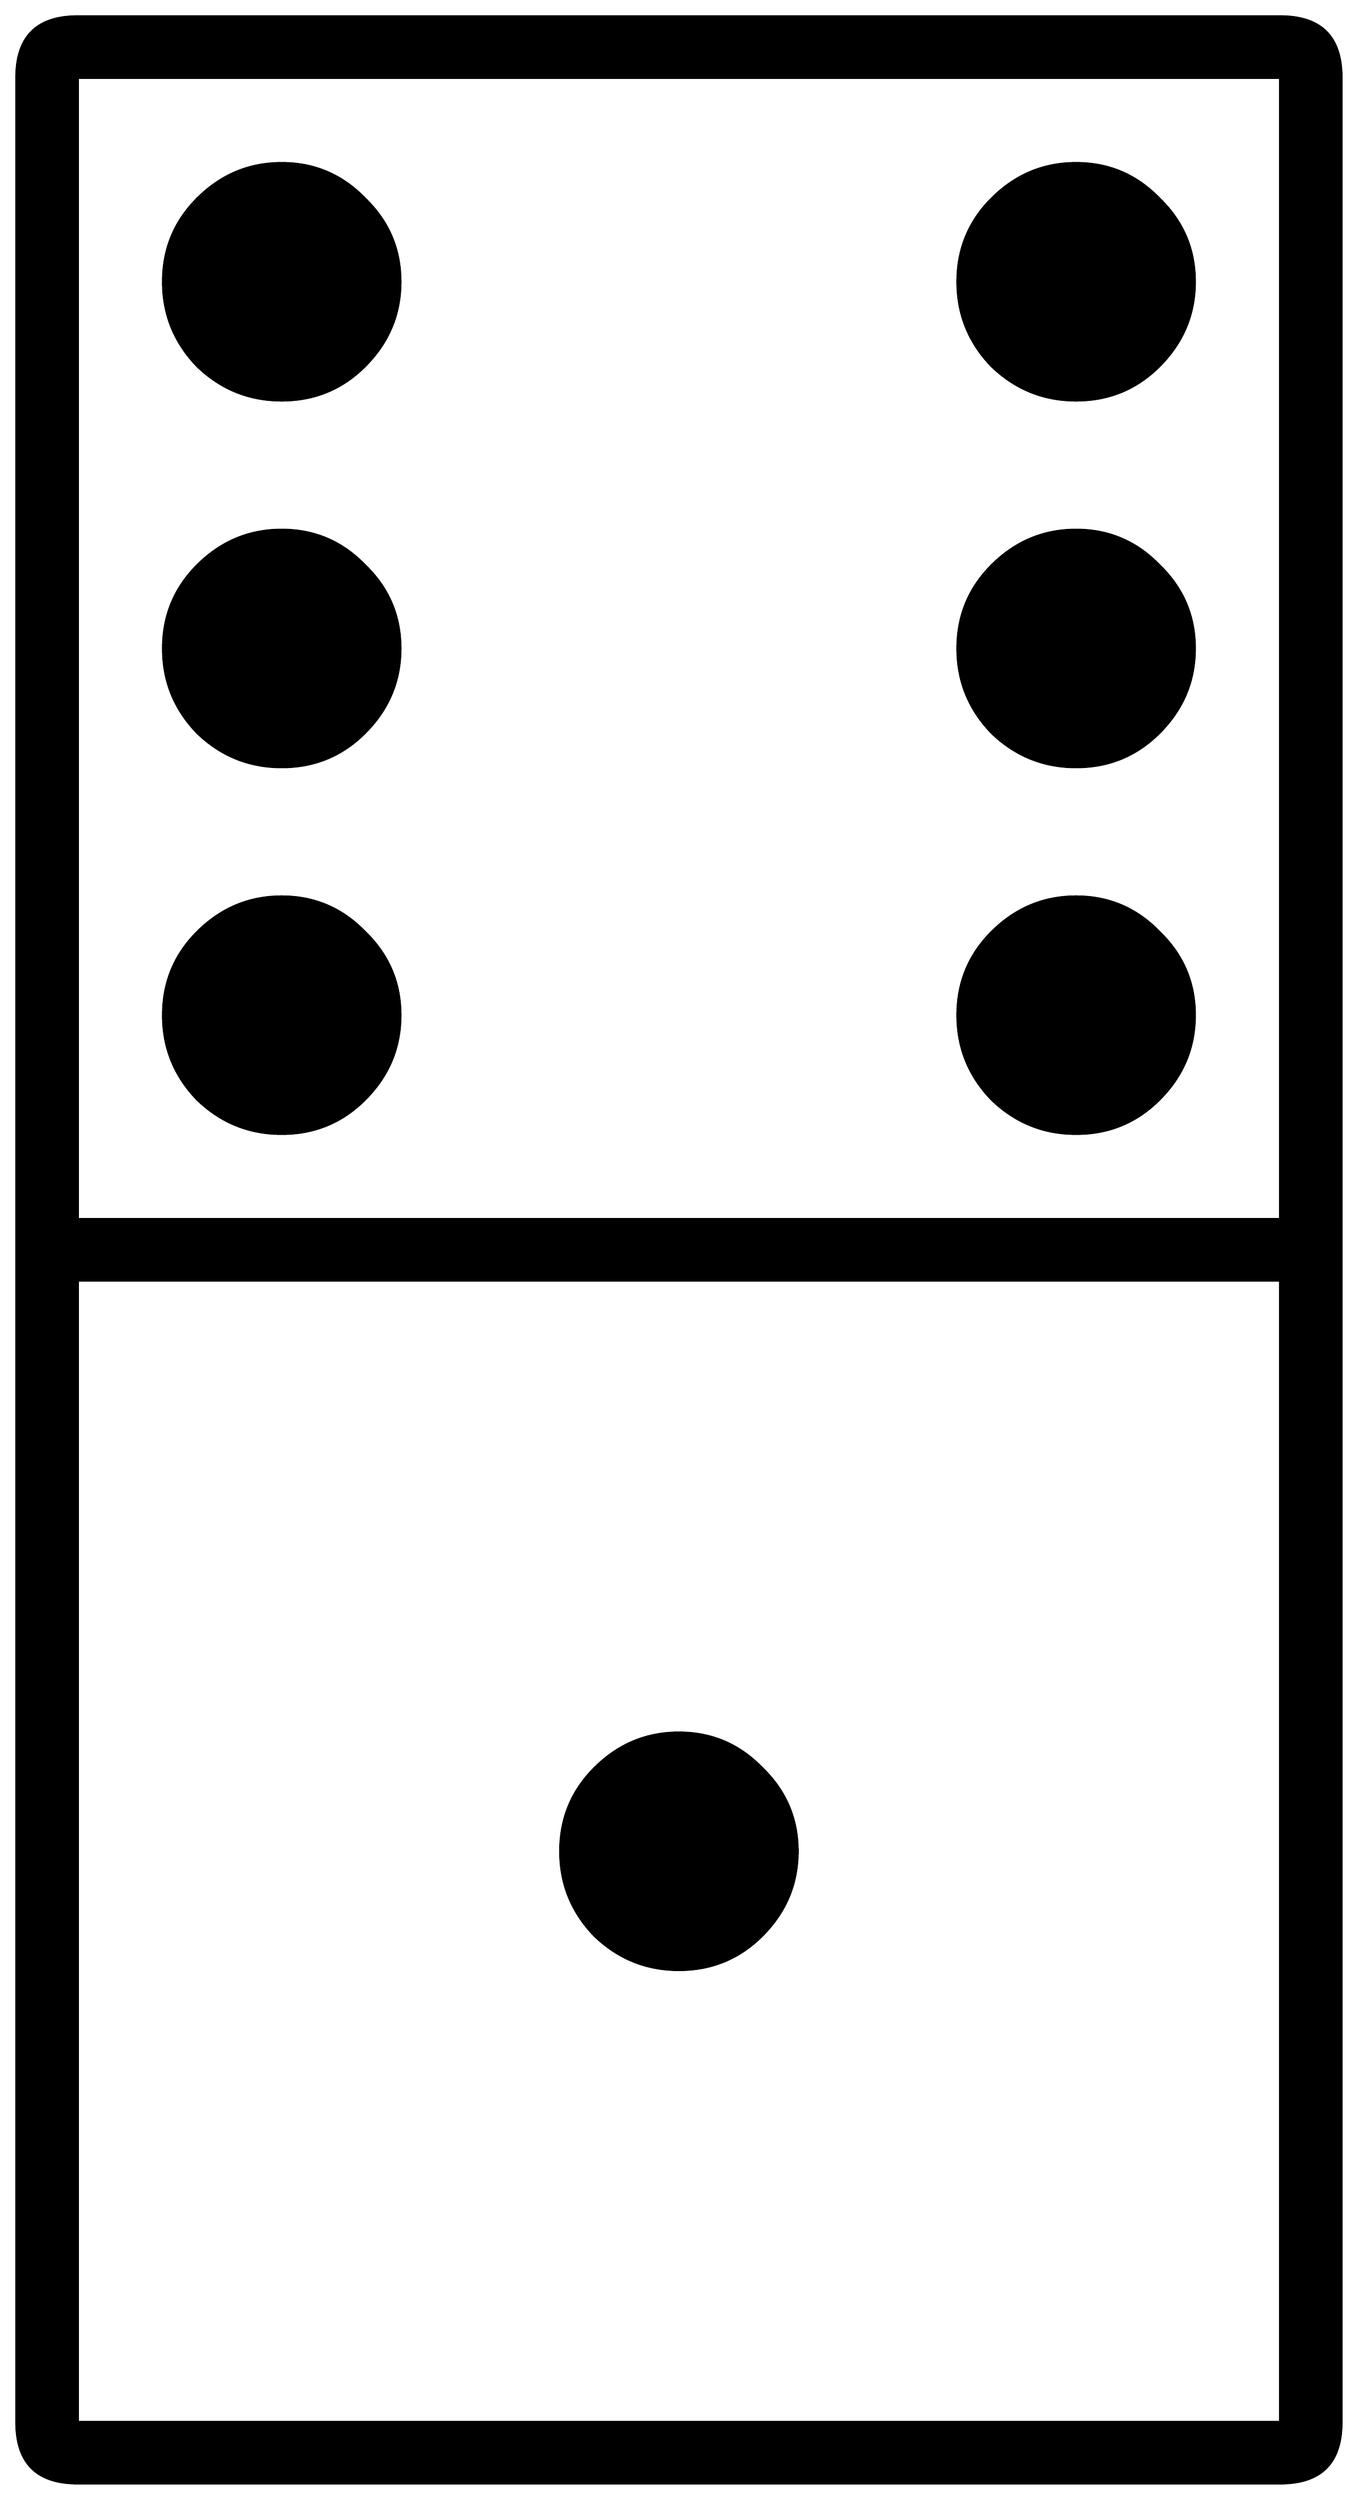 


\begin{tikzpicture}[y=0.80pt, x=0.80pt, yscale=-1.0, xscale=1.0, inner sep=0pt, outer sep=0pt]
\begin{scope}[shift={(100.0,1706.0)},nonzero rule]
  \path[draw=.,fill=.,line width=1.600pt] (1099.0,377.0) .. controls
    (1099.0,410.333) and (1082.333,427.0) .. (1049.0,427.0) --
    (65.0,427.0) .. controls (31.667,427.0) and (15.0,410.333) ..
    (15.0,377.0) -- (15.0,-1541.0) .. controls (15.0,-1574.333)
    and (31.667,-1591.0) .. (65.0,-1591.0) -- (1049.0,-1591.0) ..
    controls (1082.333,-1591.0) and (1099.0,-1574.333) ..
    (1099.0,-1541.0) -- (1099.0,377.0) -- cycle(1049.0,-607.0)
    -- (1049.0,-1541.0) -- (65.0,-1541.0) -- (65.0,-607.0) --
    (1049.0,-607.0) -- cycle(1049.0,377.0) -- (1049.0,-557.0) --
    (65.0,-557.0) -- (65.0,377.0) -- (1049.0,377.0) --
    cycle(979.0,-1374.0) .. controls (979.0,-1347.333) and
    (969.333,-1324.333) .. (950.0,-1305.0) .. controls
    (931.333,-1286.333) and (908.667,-1277.0) .. (882.0,-1277.0) ..
    controls (855.333,-1277.0) and (832.333,-1286.333) ..
    (813.0,-1305.0) .. controls (794.333,-1324.333) and
    (785.0,-1347.333) .. (785.0,-1374.0) .. controls
    (785.0,-1400.667) and (794.333,-1423.333) .. (813.0,-1442.0) ..
    controls (832.333,-1461.333) and (855.333,-1471.0) ..
    (882.0,-1471.0) .. controls (908.667,-1471.0) and
    (931.333,-1461.333) .. (950.0,-1442.0) .. controls
    (969.333,-1423.333) and (979.0,-1400.667) .. (979.0,-1374.0) --
    cycle(979.0,-1074.0) .. controls (979.0,-1047.333) and
    (969.333,-1024.333) .. (950.0,-1005.0) .. controls
    (931.333,-986.333) and (908.667,-977.0) .. (882.0,-977.0) ..
    controls (855.333,-977.0) and (832.333,-986.333) ..
    (813.0,-1005.0) .. controls (794.333,-1024.333) and
    (785.0,-1047.333) .. (785.0,-1074.0) .. controls
    (785.0,-1100.667) and (794.333,-1123.333) .. (813.0,-1142.0) ..
    controls (832.333,-1161.333) and (855.333,-1171.0) ..
    (882.0,-1171.0) .. controls (908.667,-1171.0) and
    (931.333,-1161.333) .. (950.0,-1142.0) .. controls
    (969.333,-1123.333) and (979.0,-1100.667) .. (979.0,-1074.0) --
    cycle(979.0,-774.0) .. controls (979.0,-747.333) and
    (969.333,-724.333) .. (950.0,-705.0) .. controls (931.333,-686.333)
    and (908.667,-677.0) .. (882.0,-677.0) .. controls
    (855.333,-677.0) and (832.333,-686.333) .. (813.0,-705.0) ..
    controls (794.333,-724.333) and (785.0,-747.333) .. (785.0,-774.0)
    .. controls (785.0,-800.667) and (794.333,-823.333) ..
    (813.0,-842.0) .. controls (832.333,-861.333) and (855.333,-871.0)
    .. (882.0,-871.0) .. controls (908.667,-871.0) and
    (931.333,-861.333) .. (950.0,-842.0) .. controls (969.333,-823.333)
    and (979.0,-800.667) .. (979.0,-774.0) -- cycle(329.0,-1374.0)
    .. controls (329.0,-1347.333) and (319.333,-1324.333) ..
    (300.0,-1305.0) .. controls (281.333,-1286.333) and
    (258.667,-1277.0) .. (232.0,-1277.0) .. controls
    (205.333,-1277.0) and (182.333,-1286.333) .. (163.0,-1305.0) ..
    controls (144.333,-1324.333) and (135.0,-1347.333) ..
    (135.0,-1374.0) .. controls (135.0,-1400.667) and
    (144.333,-1423.333) .. (163.0,-1442.0) .. controls
    (182.333,-1461.333) and (205.333,-1471.0) .. (232.0,-1471.0) ..
    controls (258.667,-1471.0) and (281.333,-1461.333) ..
    (300.0,-1442.0) .. controls (319.333,-1423.333) and
    (329.0,-1400.667) .. (329.0,-1374.0) -- cycle(329.0,-1074.0)
    .. controls (329.0,-1047.333) and (319.333,-1024.333) ..
    (300.0,-1005.0) .. controls (281.333,-986.333) and
    (258.667,-977.0) .. (232.0,-977.0) .. controls (205.333,-977.0)
    and (182.333,-986.333) .. (163.0,-1005.0) .. controls
    (144.333,-1024.333) and (135.0,-1047.333) .. (135.0,-1074.0) ..
    controls (135.0,-1100.667) and (144.333,-1123.333) ..
    (163.0,-1142.0) .. controls (182.333,-1161.333) and
    (205.333,-1171.0) .. (232.0,-1171.0) .. controls
    (258.667,-1171.0) and (281.333,-1161.333) .. (300.0,-1142.0) ..
    controls (319.333,-1123.333) and (329.0,-1100.667) ..
    (329.0,-1074.0) -- cycle(329.0,-774.0) .. controls
    (329.0,-747.333) and (319.333,-724.333) .. (300.0,-705.0) ..
    controls (281.333,-686.333) and (258.667,-677.0) .. (232.0,-677.0)
    .. controls (205.333,-677.0) and (182.333,-686.333) ..
    (163.0,-705.0) .. controls (144.333,-724.333) and (135.0,-747.333)
    .. (135.0,-774.0) .. controls (135.0,-800.667) and
    (144.333,-823.333) .. (163.0,-842.0) .. controls (182.333,-861.333)
    and (205.333,-871.0) .. (232.0,-871.0) .. controls
    (258.667,-871.0) and (281.333,-861.333) .. (300.0,-842.0) ..
    controls (319.333,-823.333) and (329.0,-800.667) .. (329.0,-774.0)
    -- cycle(654.0,-90.0) .. controls (654.0,-63.333) and
    (644.333,-40.333) .. (625.0,-21.0) .. controls (606.333,-2.333) and
    (583.667,7.0) .. (557.0,7.0) .. controls (530.333,7.0) and
    (507.333,-2.333) .. (488.0,-21.0) .. controls (469.333,-40.333) and
    (460.0,-63.333) .. (460.0,-90.0) .. controls (460.0,-116.667)
    and (469.333,-139.333) .. (488.0,-158.0) .. controls
    (507.333,-177.333) and (530.333,-187.0) .. (557.0,-187.0) ..
    controls (583.667,-187.0) and (606.333,-177.333) .. (625.0,-158.0)
    .. controls (644.333,-139.333) and (654.0,-116.667) ..
    (654.0,-90.0) -- cycle;
\end{scope}

\end{tikzpicture}

